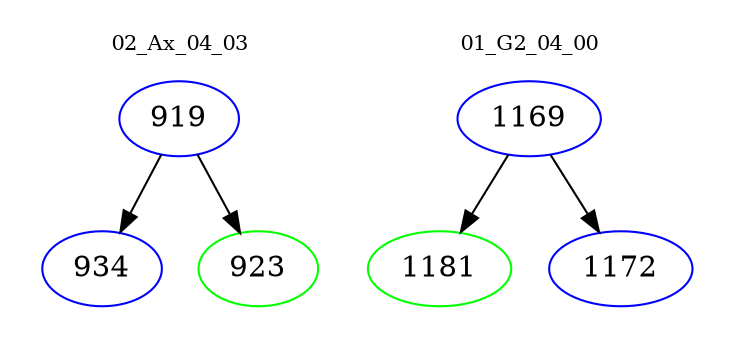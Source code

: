 digraph{
subgraph cluster_0 {
color = white
label = "02_Ax_04_03";
fontsize=10;
T0_919 [label="919", color="blue"]
T0_919 -> T0_934 [color="black"]
T0_934 [label="934", color="blue"]
T0_919 -> T0_923 [color="black"]
T0_923 [label="923", color="green"]
}
subgraph cluster_1 {
color = white
label = "01_G2_04_00";
fontsize=10;
T1_1169 [label="1169", color="blue"]
T1_1169 -> T1_1181 [color="black"]
T1_1181 [label="1181", color="green"]
T1_1169 -> T1_1172 [color="black"]
T1_1172 [label="1172", color="blue"]
}
}
